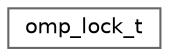 digraph "Graphical Class Hierarchy"
{
 // LATEX_PDF_SIZE
  bgcolor="transparent";
  edge [fontname=Helvetica,fontsize=10,labelfontname=Helvetica,labelfontsize=10];
  node [fontname=Helvetica,fontsize=10,shape=box,height=0.2,width=0.4];
  rankdir="LR";
  Node0 [id="Node000000",label="omp_lock_t",height=0.2,width=0.4,color="grey40", fillcolor="white", style="filled",URL="$structomp__lock__t.html",tooltip="Dummy lock type and associated functions."];
}
